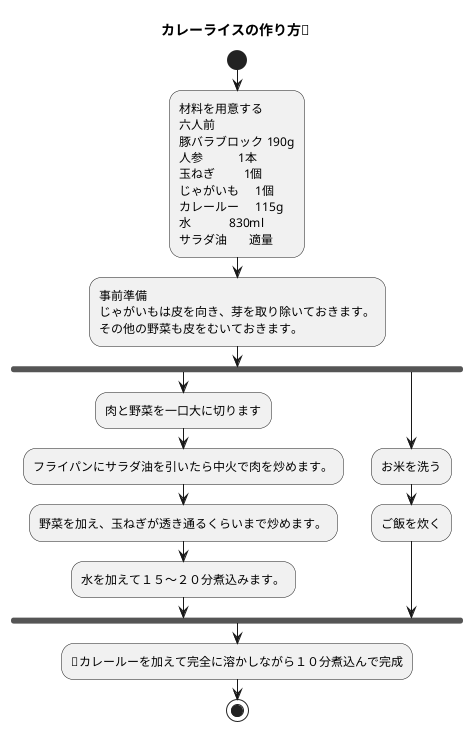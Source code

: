 @startuml カレーライス
title カレーライスの作り方🍛
start
:材料を用意する
六人前
豚バラブロック 190g
人参           1本
玉ねぎ         1個
じゃがいも     1個
カレールー     115g
水            830ml
サラダ油       適量;

:事前準備
じゃがいもは皮を向き、芽を取り除いておきます。
その他の野菜も皮をむいておきます。;
    fork
        :肉と野菜を一口大に切ります;
        :フライパンにサラダ油を引いたら中火で肉を炒めます。;
        :野菜を加え、玉ねぎが透き通るくらいまで炒めます。;
        :水を加えて１５～２０分煮込みます。;
    fork again
        :お米を洗う;
        :ご飯を炊く;
    end fork 
:🍛カレールーを加えて完全に溶かしながら１０分煮込んで完成;
stop
@enduml
